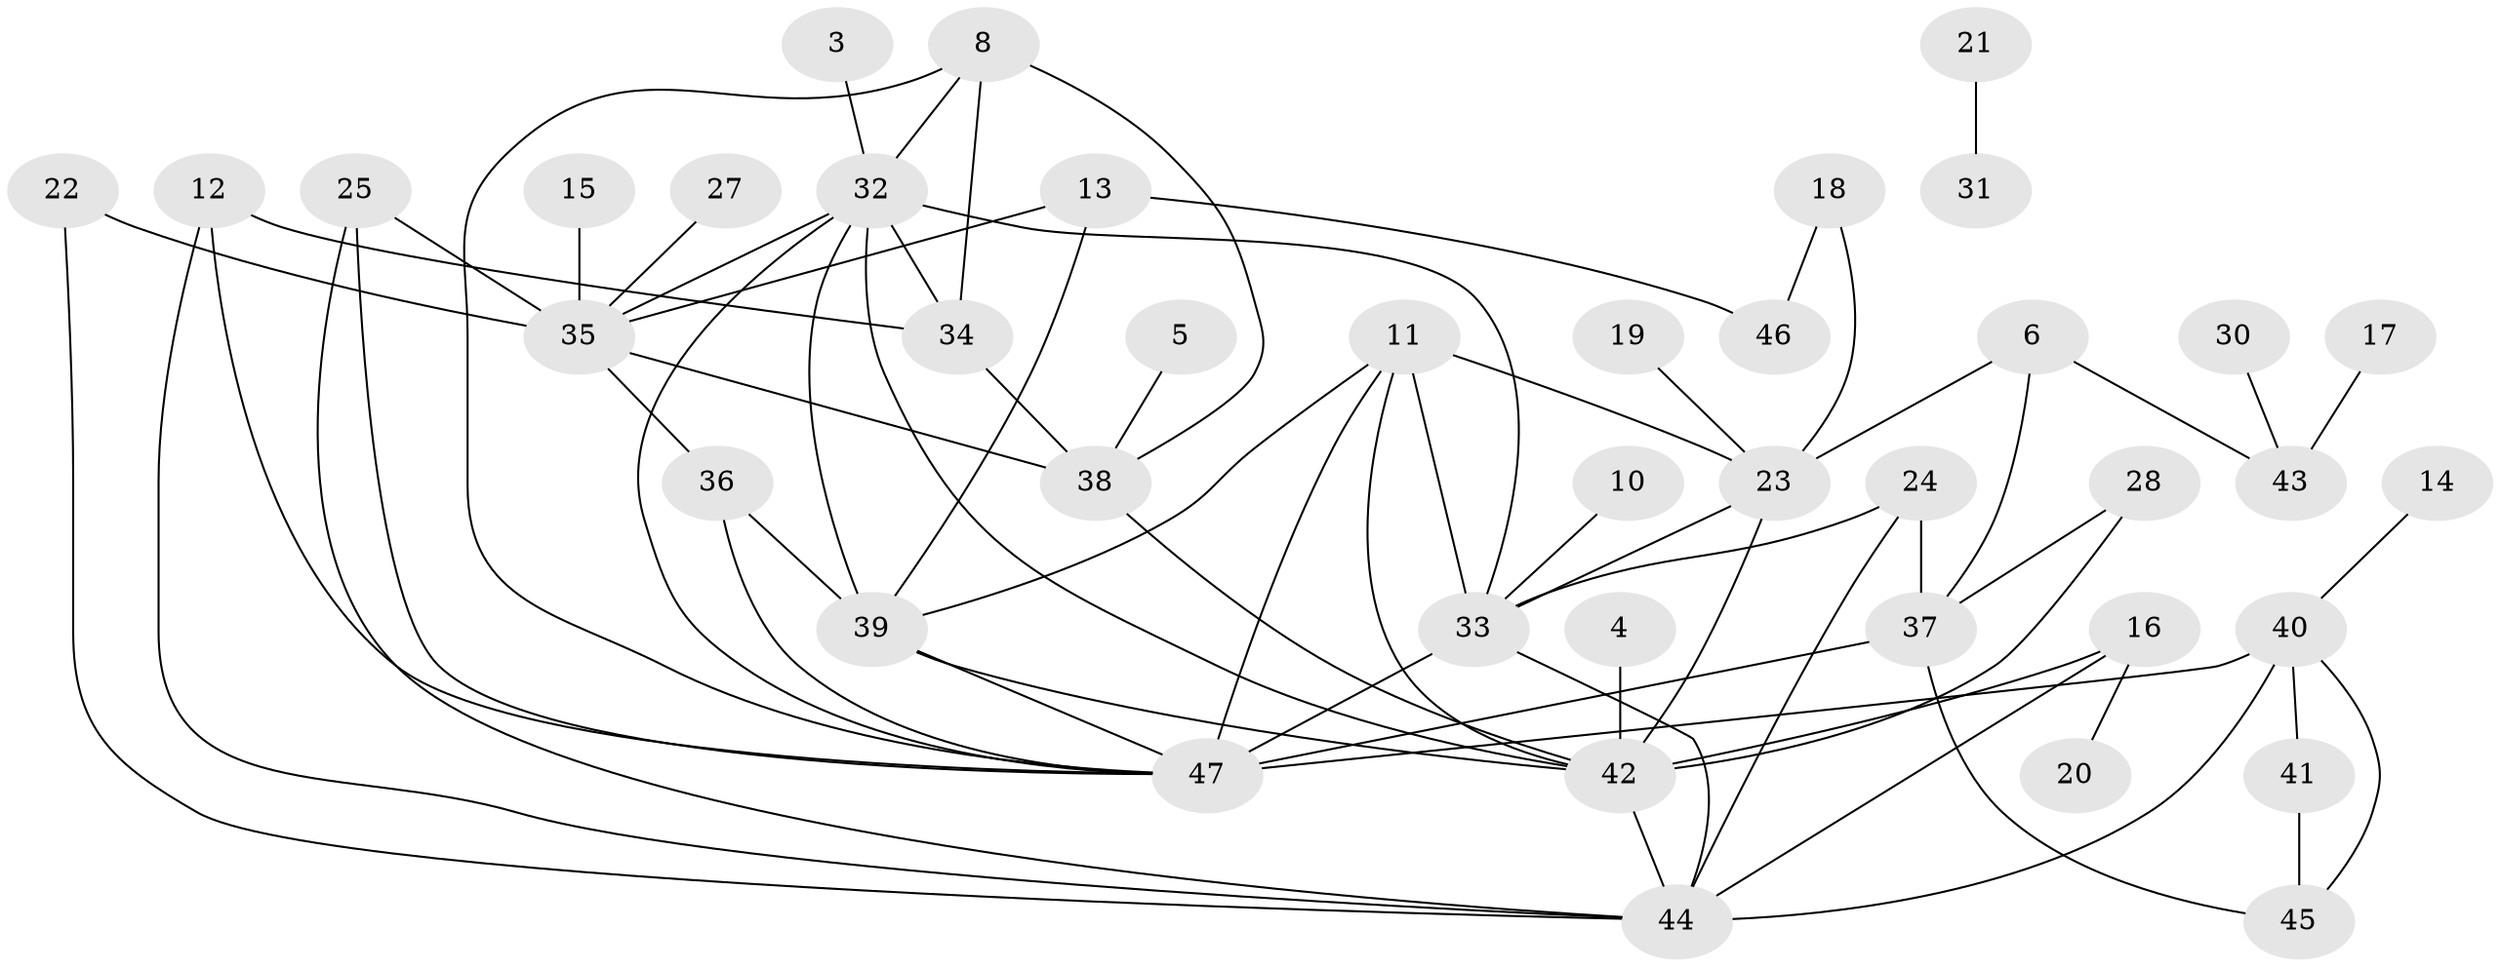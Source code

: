 // original degree distribution, {0: 0.07368421052631578, 2: 0.22105263157894736, 4: 0.14736842105263157, 1: 0.18947368421052632, 3: 0.21052631578947367, 5: 0.10526315789473684, 6: 0.05263157894736842}
// Generated by graph-tools (version 1.1) at 2025/35/03/04/25 23:35:47]
// undirected, 41 vertices, 70 edges
graph export_dot {
  node [color=gray90,style=filled];
  3;
  4;
  5;
  6;
  8;
  10;
  11;
  12;
  13;
  14;
  15;
  16;
  17;
  18;
  19;
  20;
  21;
  22;
  23;
  24;
  25;
  27;
  28;
  30;
  31;
  32;
  33;
  34;
  35;
  36;
  37;
  38;
  39;
  40;
  41;
  42;
  43;
  44;
  45;
  46;
  47;
  3 -- 32 [weight=1.0];
  4 -- 42 [weight=1.0];
  5 -- 38 [weight=1.0];
  6 -- 23 [weight=1.0];
  6 -- 37 [weight=1.0];
  6 -- 43 [weight=1.0];
  8 -- 32 [weight=1.0];
  8 -- 34 [weight=1.0];
  8 -- 38 [weight=1.0];
  8 -- 47 [weight=1.0];
  10 -- 33 [weight=1.0];
  11 -- 23 [weight=2.0];
  11 -- 33 [weight=1.0];
  11 -- 39 [weight=1.0];
  11 -- 42 [weight=1.0];
  11 -- 47 [weight=1.0];
  12 -- 34 [weight=1.0];
  12 -- 44 [weight=1.0];
  12 -- 47 [weight=1.0];
  13 -- 35 [weight=2.0];
  13 -- 39 [weight=1.0];
  13 -- 46 [weight=1.0];
  14 -- 40 [weight=1.0];
  15 -- 35 [weight=1.0];
  16 -- 20 [weight=1.0];
  16 -- 42 [weight=1.0];
  16 -- 44 [weight=1.0];
  17 -- 43 [weight=1.0];
  18 -- 23 [weight=1.0];
  18 -- 46 [weight=1.0];
  19 -- 23 [weight=1.0];
  21 -- 31 [weight=1.0];
  22 -- 35 [weight=1.0];
  22 -- 44 [weight=1.0];
  23 -- 33 [weight=1.0];
  23 -- 42 [weight=1.0];
  24 -- 33 [weight=2.0];
  24 -- 37 [weight=1.0];
  24 -- 44 [weight=1.0];
  25 -- 35 [weight=1.0];
  25 -- 44 [weight=1.0];
  25 -- 47 [weight=1.0];
  27 -- 35 [weight=1.0];
  28 -- 37 [weight=1.0];
  28 -- 42 [weight=2.0];
  30 -- 43 [weight=1.0];
  32 -- 33 [weight=2.0];
  32 -- 34 [weight=1.0];
  32 -- 35 [weight=1.0];
  32 -- 39 [weight=1.0];
  32 -- 42 [weight=1.0];
  32 -- 47 [weight=1.0];
  33 -- 44 [weight=1.0];
  33 -- 47 [weight=2.0];
  34 -- 38 [weight=1.0];
  35 -- 36 [weight=1.0];
  35 -- 38 [weight=1.0];
  36 -- 39 [weight=1.0];
  36 -- 47 [weight=1.0];
  37 -- 45 [weight=1.0];
  37 -- 47 [weight=2.0];
  38 -- 42 [weight=1.0];
  39 -- 42 [weight=1.0];
  39 -- 47 [weight=1.0];
  40 -- 41 [weight=1.0];
  40 -- 44 [weight=2.0];
  40 -- 45 [weight=1.0];
  40 -- 47 [weight=2.0];
  41 -- 45 [weight=1.0];
  42 -- 44 [weight=2.0];
}
